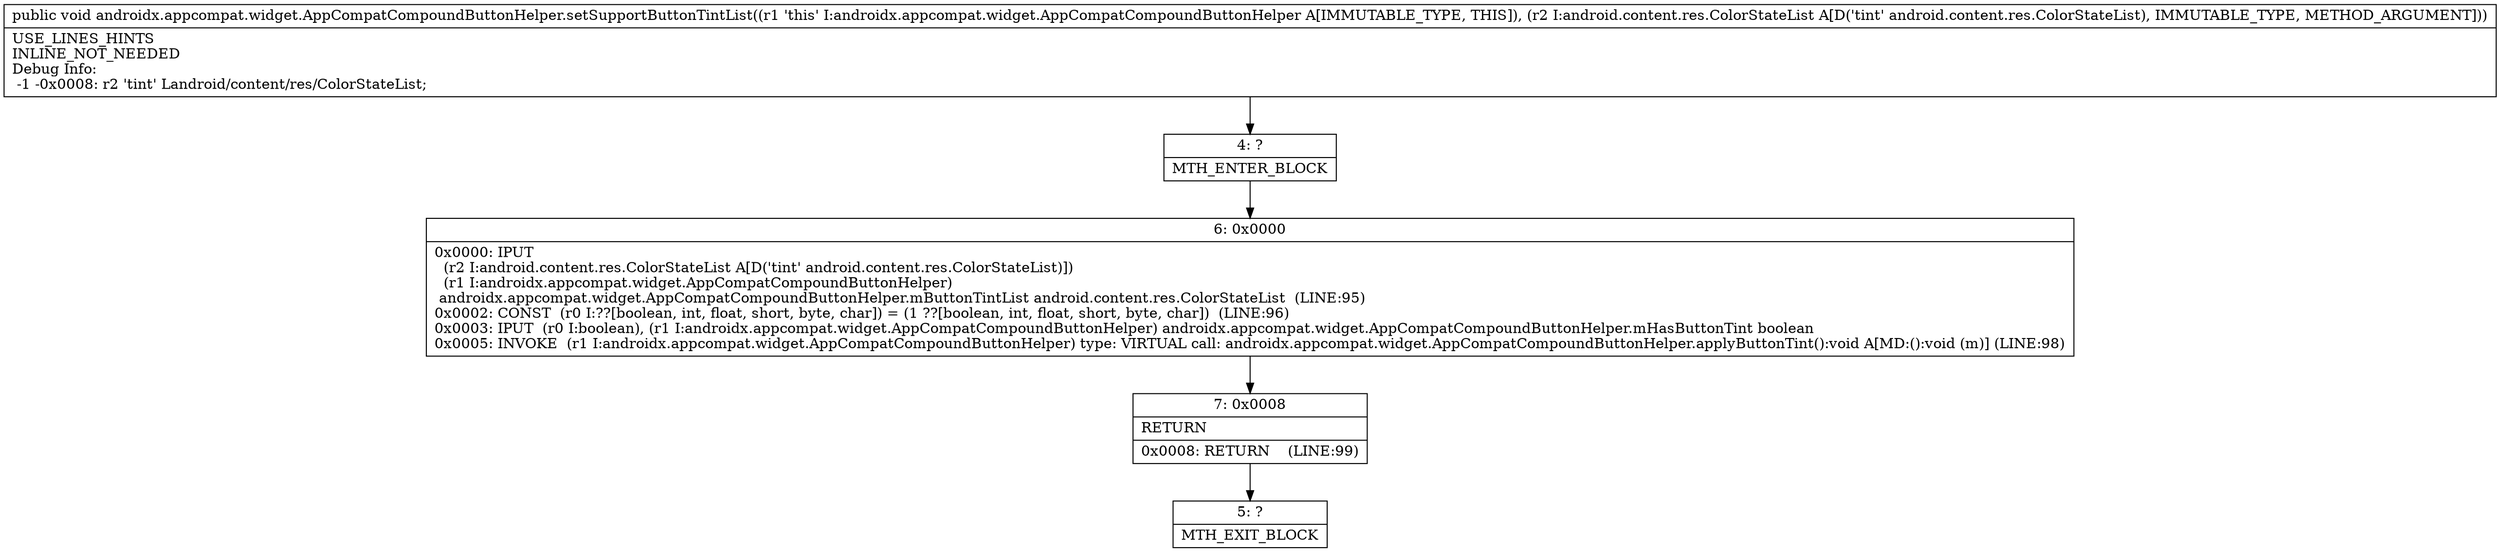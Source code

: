 digraph "CFG forandroidx.appcompat.widget.AppCompatCompoundButtonHelper.setSupportButtonTintList(Landroid\/content\/res\/ColorStateList;)V" {
Node_4 [shape=record,label="{4\:\ ?|MTH_ENTER_BLOCK\l}"];
Node_6 [shape=record,label="{6\:\ 0x0000|0x0000: IPUT  \l  (r2 I:android.content.res.ColorStateList A[D('tint' android.content.res.ColorStateList)])\l  (r1 I:androidx.appcompat.widget.AppCompatCompoundButtonHelper)\l androidx.appcompat.widget.AppCompatCompoundButtonHelper.mButtonTintList android.content.res.ColorStateList  (LINE:95)\l0x0002: CONST  (r0 I:??[boolean, int, float, short, byte, char]) = (1 ??[boolean, int, float, short, byte, char])  (LINE:96)\l0x0003: IPUT  (r0 I:boolean), (r1 I:androidx.appcompat.widget.AppCompatCompoundButtonHelper) androidx.appcompat.widget.AppCompatCompoundButtonHelper.mHasButtonTint boolean \l0x0005: INVOKE  (r1 I:androidx.appcompat.widget.AppCompatCompoundButtonHelper) type: VIRTUAL call: androidx.appcompat.widget.AppCompatCompoundButtonHelper.applyButtonTint():void A[MD:():void (m)] (LINE:98)\l}"];
Node_7 [shape=record,label="{7\:\ 0x0008|RETURN\l|0x0008: RETURN    (LINE:99)\l}"];
Node_5 [shape=record,label="{5\:\ ?|MTH_EXIT_BLOCK\l}"];
MethodNode[shape=record,label="{public void androidx.appcompat.widget.AppCompatCompoundButtonHelper.setSupportButtonTintList((r1 'this' I:androidx.appcompat.widget.AppCompatCompoundButtonHelper A[IMMUTABLE_TYPE, THIS]), (r2 I:android.content.res.ColorStateList A[D('tint' android.content.res.ColorStateList), IMMUTABLE_TYPE, METHOD_ARGUMENT]))  | USE_LINES_HINTS\lINLINE_NOT_NEEDED\lDebug Info:\l  \-1 \-0x0008: r2 'tint' Landroid\/content\/res\/ColorStateList;\l}"];
MethodNode -> Node_4;Node_4 -> Node_6;
Node_6 -> Node_7;
Node_7 -> Node_5;
}

